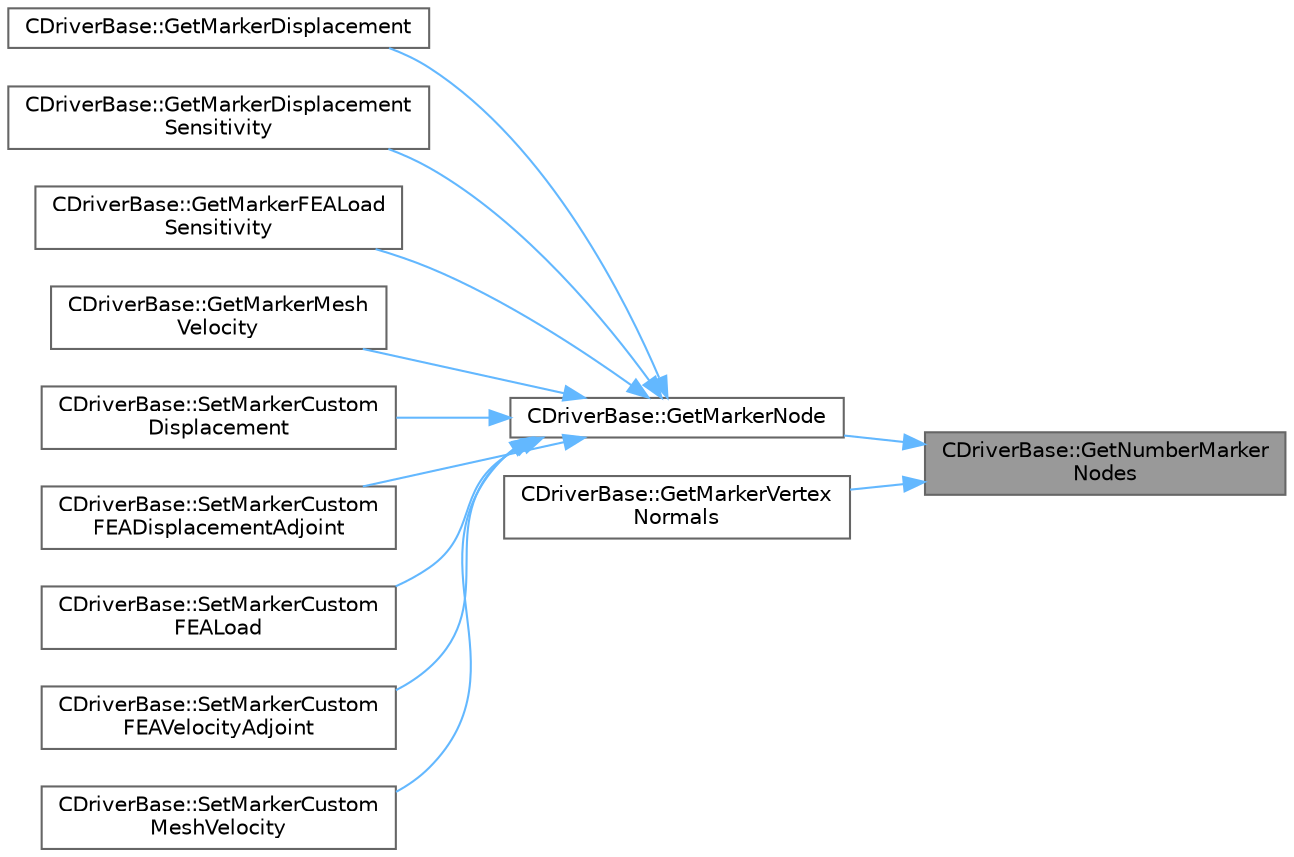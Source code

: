 digraph "CDriverBase::GetNumberMarkerNodes"
{
 // LATEX_PDF_SIZE
  bgcolor="transparent";
  edge [fontname=Helvetica,fontsize=10,labelfontname=Helvetica,labelfontsize=10];
  node [fontname=Helvetica,fontsize=10,shape=box,height=0.2,width=0.4];
  rankdir="RL";
  Node1 [id="Node000001",label="CDriverBase::GetNumberMarker\lNodes",height=0.2,width=0.4,color="gray40", fillcolor="grey60", style="filled", fontcolor="black",tooltip="Get the number of nodes in the marker."];
  Node1 -> Node2 [id="edge1_Node000001_Node000002",dir="back",color="steelblue1",style="solid",tooltip=" "];
  Node2 [id="Node000002",label="CDriverBase::GetMarkerNode",height=0.2,width=0.4,color="grey40", fillcolor="white", style="filled",URL="$group__PySU2.html#ga2f28f14bb85afbf9426661b80acee25e",tooltip="Get the node index of a marker."];
  Node2 -> Node3 [id="edge2_Node000002_Node000003",dir="back",color="steelblue1",style="solid",tooltip=" "];
  Node3 [id="Node000003",label="CDriverBase::GetMarkerDisplacement",height=0.2,width=0.4,color="grey40", fillcolor="white", style="filled",URL="$group__PySU2.html#ga099cf782971ea81b2b287dc001d9b528",tooltip="Get the displacements currently imposed of a marker vertex."];
  Node2 -> Node4 [id="edge3_Node000002_Node000004",dir="back",color="steelblue1",style="solid",tooltip=" "];
  Node4 [id="Node000004",label="CDriverBase::GetMarkerDisplacement\lSensitivity",height=0.2,width=0.4,color="grey40", fillcolor="white", style="filled",URL="$group__PySU2.html#ga35a5d79a090209e076c82f35bcc5aecd",tooltip="Get the sensitivities of the displacements of the mesh boundary vertices."];
  Node2 -> Node5 [id="edge4_Node000002_Node000005",dir="back",color="steelblue1",style="solid",tooltip=" "];
  Node5 [id="Node000005",label="CDriverBase::GetMarkerFEALoad\lSensitivity",height=0.2,width=0.4,color="grey40", fillcolor="white", style="filled",URL="$group__PySU2.html#gae617ecd8461c54184c741154df663487",tooltip="Get the sensitivity of the FEA loads of the structural solver (via the adjoint structural solver)."];
  Node2 -> Node6 [id="edge5_Node000002_Node000006",dir="back",color="steelblue1",style="solid",tooltip=" "];
  Node6 [id="Node000006",label="CDriverBase::GetMarkerMesh\lVelocity",height=0.2,width=0.4,color="grey40", fillcolor="white", style="filled",URL="$group__PySU2.html#ga8457bd28982c74f7e0335e092e89c693",tooltip="Get the mesh velocities currently imposed on a marker vertex."];
  Node2 -> Node7 [id="edge6_Node000002_Node000007",dir="back",color="steelblue1",style="solid",tooltip=" "];
  Node7 [id="Node000007",label="CDriverBase::SetMarkerCustom\lDisplacement",height=0.2,width=0.4,color="grey40", fillcolor="white", style="filled",URL="$group__PySU2.html#gac1178074f6c1d0fa51d3df97c977ed37",tooltip="Set the mesh displacements of a marker vertex."];
  Node2 -> Node8 [id="edge7_Node000002_Node000008",dir="back",color="steelblue1",style="solid",tooltip=" "];
  Node8 [id="Node000008",label="CDriverBase::SetMarkerCustom\lFEADisplacementAdjoint",height=0.2,width=0.4,color="grey40", fillcolor="white", style="filled",URL="$group__PySU2.html#ga949c937a015d9abc6ea8abbb2ebc24a9",tooltip="Set the adjoint of the structural displacements."];
  Node2 -> Node9 [id="edge8_Node000002_Node000009",dir="back",color="steelblue1",style="solid",tooltip=" "];
  Node9 [id="Node000009",label="CDriverBase::SetMarkerCustom\lFEALoad",height=0.2,width=0.4,color="grey40", fillcolor="white", style="filled",URL="$group__PySU2.html#ga1eb9d405c76521eba65b67d728f9dc80",tooltip="Sets the nodal force for the structural solver at a vertex of a marker."];
  Node2 -> Node10 [id="edge9_Node000002_Node000010",dir="back",color="steelblue1",style="solid",tooltip=" "];
  Node10 [id="Node000010",label="CDriverBase::SetMarkerCustom\lFEAVelocityAdjoint",height=0.2,width=0.4,color="grey40", fillcolor="white", style="filled",URL="$group__PySU2.html#ga83dc675933db3cdcf5572a4effe00e94",tooltip="Set the adjoint of the structural velocities."];
  Node2 -> Node11 [id="edge10_Node000002_Node000011",dir="back",color="steelblue1",style="solid",tooltip=" "];
  Node11 [id="Node000011",label="CDriverBase::SetMarkerCustom\lMeshVelocity",height=0.2,width=0.4,color="grey40", fillcolor="white", style="filled",URL="$group__PySU2.html#gaef5ee3400271df2b4e35d34e511e5b1c",tooltip="Set the velocities of a marker vertex."];
  Node1 -> Node12 [id="edge11_Node000001_Node000012",dir="back",color="steelblue1",style="solid",tooltip=" "];
  Node12 [id="Node000012",label="CDriverBase::GetMarkerVertex\lNormals",height=0.2,width=0.4,color="grey40", fillcolor="white", style="filled",URL="$group__PySU2.html#gaed55d86a1c6c18614daff731ba7a4fc6",tooltip="Get the normal vector of a marker vertex."];
}
